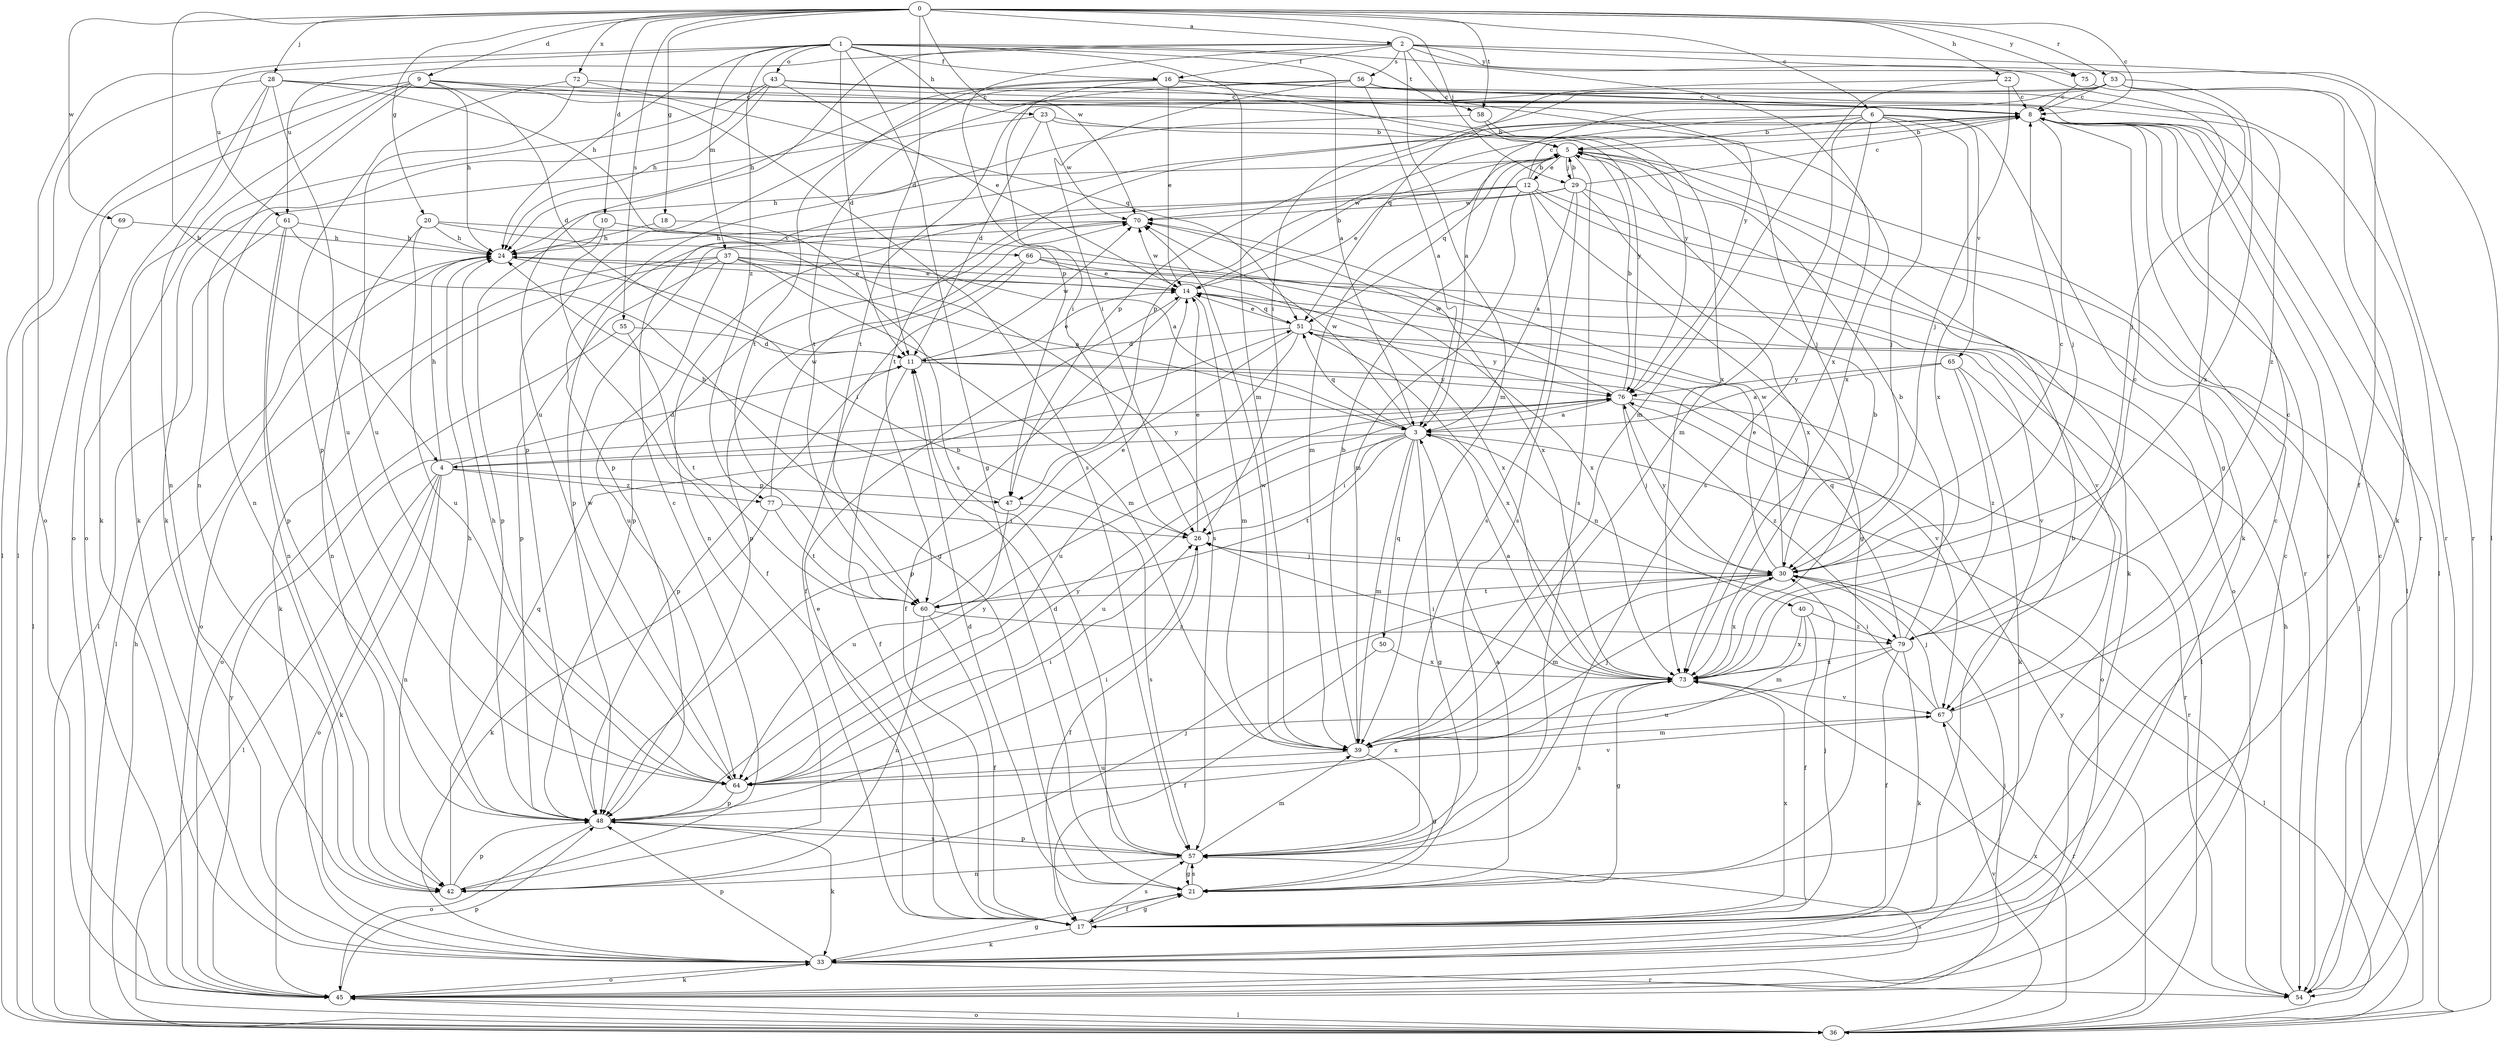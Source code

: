 strict digraph  {
0;
1;
2;
3;
4;
5;
6;
8;
9;
10;
11;
12;
14;
16;
17;
18;
20;
21;
22;
23;
24;
26;
28;
29;
30;
33;
36;
37;
39;
40;
42;
43;
45;
47;
48;
50;
51;
53;
54;
55;
56;
57;
58;
60;
61;
64;
65;
66;
67;
69;
70;
72;
73;
75;
76;
77;
79;
0 -> 2  [label=a];
0 -> 4  [label=b];
0 -> 6  [label=c];
0 -> 8  [label=c];
0 -> 9  [label=d];
0 -> 10  [label=d];
0 -> 11  [label=d];
0 -> 18  [label=g];
0 -> 20  [label=g];
0 -> 22  [label=h];
0 -> 28  [label=j];
0 -> 29  [label=j];
0 -> 53  [label=r];
0 -> 55  [label=s];
0 -> 58  [label=t];
0 -> 69  [label=w];
0 -> 70  [label=w];
0 -> 72  [label=x];
0 -> 75  [label=y];
1 -> 3  [label=a];
1 -> 11  [label=d];
1 -> 16  [label=f];
1 -> 21  [label=g];
1 -> 23  [label=h];
1 -> 24  [label=h];
1 -> 37  [label=m];
1 -> 39  [label=m];
1 -> 43  [label=o];
1 -> 45  [label=o];
1 -> 58  [label=t];
1 -> 61  [label=u];
1 -> 73  [label=x];
1 -> 77  [label=z];
2 -> 16  [label=f];
2 -> 17  [label=f];
2 -> 21  [label=g];
2 -> 36  [label=l];
2 -> 39  [label=m];
2 -> 47  [label=p];
2 -> 56  [label=s];
2 -> 61  [label=u];
2 -> 64  [label=u];
2 -> 75  [label=y];
2 -> 76  [label=y];
3 -> 4  [label=b];
3 -> 21  [label=g];
3 -> 26  [label=i];
3 -> 39  [label=m];
3 -> 40  [label=n];
3 -> 50  [label=q];
3 -> 51  [label=q];
3 -> 54  [label=r];
3 -> 60  [label=t];
3 -> 64  [label=u];
3 -> 70  [label=w];
4 -> 11  [label=d];
4 -> 24  [label=h];
4 -> 33  [label=k];
4 -> 36  [label=l];
4 -> 42  [label=n];
4 -> 45  [label=o];
4 -> 47  [label=p];
4 -> 76  [label=y];
4 -> 77  [label=z];
5 -> 12  [label=e];
5 -> 24  [label=h];
5 -> 29  [label=j];
5 -> 36  [label=l];
5 -> 39  [label=m];
5 -> 51  [label=q];
5 -> 54  [label=r];
5 -> 57  [label=s];
6 -> 5  [label=b];
6 -> 30  [label=j];
6 -> 33  [label=k];
6 -> 39  [label=m];
6 -> 47  [label=p];
6 -> 57  [label=s];
6 -> 60  [label=t];
6 -> 65  [label=v];
6 -> 73  [label=x];
8 -> 5  [label=b];
8 -> 30  [label=j];
8 -> 36  [label=l];
8 -> 47  [label=p];
8 -> 54  [label=r];
9 -> 8  [label=c];
9 -> 11  [label=d];
9 -> 24  [label=h];
9 -> 33  [label=k];
9 -> 36  [label=l];
9 -> 42  [label=n];
9 -> 45  [label=o];
9 -> 57  [label=s];
9 -> 73  [label=x];
10 -> 17  [label=f];
10 -> 48  [label=p];
10 -> 66  [label=v];
11 -> 14  [label=e];
11 -> 17  [label=f];
11 -> 48  [label=p];
11 -> 67  [label=v];
11 -> 70  [label=w];
11 -> 76  [label=y];
12 -> 5  [label=b];
12 -> 8  [label=c];
12 -> 14  [label=e];
12 -> 21  [label=g];
12 -> 36  [label=l];
12 -> 39  [label=m];
12 -> 42  [label=n];
12 -> 45  [label=o];
12 -> 57  [label=s];
12 -> 70  [label=w];
14 -> 5  [label=b];
14 -> 17  [label=f];
14 -> 36  [label=l];
14 -> 39  [label=m];
14 -> 51  [label=q];
14 -> 70  [label=w];
16 -> 8  [label=c];
16 -> 14  [label=e];
16 -> 24  [label=h];
16 -> 26  [label=i];
16 -> 60  [label=t];
16 -> 73  [label=x];
16 -> 79  [label=z];
17 -> 5  [label=b];
17 -> 8  [label=c];
17 -> 14  [label=e];
17 -> 21  [label=g];
17 -> 30  [label=j];
17 -> 33  [label=k];
17 -> 57  [label=s];
17 -> 73  [label=x];
18 -> 24  [label=h];
18 -> 57  [label=s];
20 -> 3  [label=a];
20 -> 24  [label=h];
20 -> 42  [label=n];
20 -> 64  [label=u];
20 -> 73  [label=x];
21 -> 3  [label=a];
21 -> 11  [label=d];
21 -> 17  [label=f];
21 -> 57  [label=s];
22 -> 8  [label=c];
22 -> 30  [label=j];
22 -> 39  [label=m];
22 -> 51  [label=q];
23 -> 5  [label=b];
23 -> 11  [label=d];
23 -> 42  [label=n];
23 -> 70  [label=w];
23 -> 76  [label=y];
24 -> 14  [label=e];
24 -> 26  [label=i];
24 -> 36  [label=l];
26 -> 14  [label=e];
26 -> 17  [label=f];
26 -> 30  [label=j];
28 -> 8  [label=c];
28 -> 33  [label=k];
28 -> 36  [label=l];
28 -> 42  [label=n];
28 -> 54  [label=r];
28 -> 57  [label=s];
28 -> 64  [label=u];
29 -> 3  [label=a];
29 -> 5  [label=b];
29 -> 8  [label=c];
29 -> 33  [label=k];
29 -> 48  [label=p];
29 -> 57  [label=s];
29 -> 70  [label=w];
29 -> 73  [label=x];
30 -> 8  [label=c];
30 -> 14  [label=e];
30 -> 36  [label=l];
30 -> 39  [label=m];
30 -> 60  [label=t];
30 -> 70  [label=w];
30 -> 73  [label=x];
30 -> 76  [label=y];
33 -> 21  [label=g];
33 -> 45  [label=o];
33 -> 48  [label=p];
33 -> 54  [label=r];
36 -> 24  [label=h];
36 -> 45  [label=o];
36 -> 67  [label=v];
36 -> 73  [label=x];
36 -> 76  [label=y];
37 -> 3  [label=a];
37 -> 14  [label=e];
37 -> 33  [label=k];
37 -> 39  [label=m];
37 -> 45  [label=o];
37 -> 48  [label=p];
37 -> 64  [label=u];
37 -> 73  [label=x];
39 -> 5  [label=b];
39 -> 21  [label=g];
39 -> 30  [label=j];
39 -> 64  [label=u];
39 -> 70  [label=w];
40 -> 17  [label=f];
40 -> 39  [label=m];
40 -> 73  [label=x];
40 -> 79  [label=z];
42 -> 8  [label=c];
42 -> 30  [label=j];
42 -> 48  [label=p];
42 -> 51  [label=q];
43 -> 8  [label=c];
43 -> 14  [label=e];
43 -> 24  [label=h];
43 -> 33  [label=k];
43 -> 45  [label=o];
43 -> 76  [label=y];
45 -> 8  [label=c];
45 -> 30  [label=j];
45 -> 33  [label=k];
45 -> 36  [label=l];
45 -> 48  [label=p];
45 -> 57  [label=s];
45 -> 76  [label=y];
47 -> 24  [label=h];
47 -> 57  [label=s];
47 -> 64  [label=u];
48 -> 24  [label=h];
48 -> 26  [label=i];
48 -> 33  [label=k];
48 -> 45  [label=o];
48 -> 57  [label=s];
48 -> 73  [label=x];
48 -> 76  [label=y];
50 -> 17  [label=f];
50 -> 73  [label=x];
51 -> 11  [label=d];
51 -> 14  [label=e];
51 -> 48  [label=p];
51 -> 64  [label=u];
51 -> 67  [label=v];
51 -> 73  [label=x];
51 -> 76  [label=y];
53 -> 3  [label=a];
53 -> 8  [label=c];
53 -> 26  [label=i];
53 -> 33  [label=k];
53 -> 54  [label=r];
53 -> 60  [label=t];
53 -> 73  [label=x];
54 -> 8  [label=c];
54 -> 24  [label=h];
55 -> 11  [label=d];
55 -> 45  [label=o];
55 -> 60  [label=t];
56 -> 3  [label=a];
56 -> 8  [label=c];
56 -> 26  [label=i];
56 -> 48  [label=p];
56 -> 54  [label=r];
56 -> 60  [label=t];
57 -> 11  [label=d];
57 -> 21  [label=g];
57 -> 39  [label=m];
57 -> 42  [label=n];
57 -> 48  [label=p];
58 -> 5  [label=b];
58 -> 30  [label=j];
58 -> 48  [label=p];
60 -> 14  [label=e];
60 -> 17  [label=f];
60 -> 42  [label=n];
60 -> 79  [label=z];
61 -> 21  [label=g];
61 -> 24  [label=h];
61 -> 36  [label=l];
61 -> 42  [label=n];
61 -> 48  [label=p];
64 -> 24  [label=h];
64 -> 26  [label=i];
64 -> 48  [label=p];
64 -> 67  [label=v];
64 -> 70  [label=w];
64 -> 76  [label=y];
65 -> 3  [label=a];
65 -> 33  [label=k];
65 -> 45  [label=o];
65 -> 76  [label=y];
65 -> 79  [label=z];
66 -> 14  [label=e];
66 -> 17  [label=f];
66 -> 48  [label=p];
66 -> 67  [label=v];
66 -> 73  [label=x];
67 -> 8  [label=c];
67 -> 26  [label=i];
67 -> 30  [label=j];
67 -> 39  [label=m];
67 -> 54  [label=r];
69 -> 24  [label=h];
69 -> 36  [label=l];
70 -> 24  [label=h];
70 -> 48  [label=p];
72 -> 8  [label=c];
72 -> 48  [label=p];
72 -> 51  [label=q];
72 -> 64  [label=u];
73 -> 3  [label=a];
73 -> 5  [label=b];
73 -> 21  [label=g];
73 -> 26  [label=i];
73 -> 57  [label=s];
73 -> 67  [label=v];
75 -> 8  [label=c];
75 -> 30  [label=j];
76 -> 3  [label=a];
76 -> 5  [label=b];
76 -> 30  [label=j];
76 -> 54  [label=r];
76 -> 70  [label=w];
76 -> 79  [label=z];
77 -> 26  [label=i];
77 -> 33  [label=k];
77 -> 60  [label=t];
77 -> 70  [label=w];
79 -> 5  [label=b];
79 -> 8  [label=c];
79 -> 17  [label=f];
79 -> 33  [label=k];
79 -> 51  [label=q];
79 -> 64  [label=u];
79 -> 73  [label=x];
}
